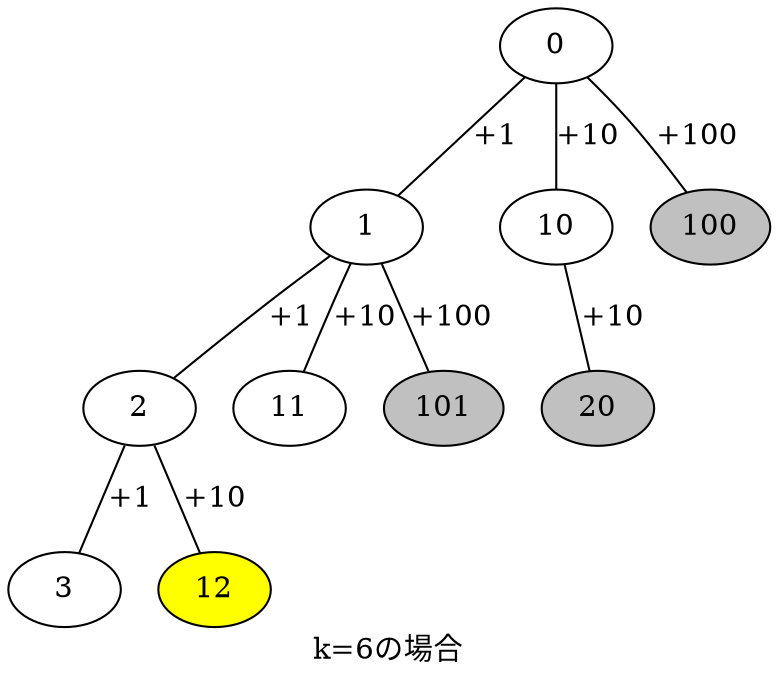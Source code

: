 graph g {
      graph[label="k=6の場合"];

      "0" -- "1" [label="+1"];
      "0" -- "10" [label="+10"];
      "0" -- "100" [label="+100"];
      "1" -- "2" [label="+1"];
      "1" -- "11A" [label="+10"];
      "1" -- "101A" [label="+100"];
      "10" -- "20" [label="+10"];
      "2" -- "3" [label="+1"];
      "2" -- "12" [label="+10"];

      "100"[style=filled,fillcolor=gray];

      "11A"[label="11"];

      "101A"[label="101",style=filled,fillcolor=gray];
      "20"[style=filled,fillcolor=gray];

      "12"[style=filled,fillcolor="yellow"];
      
      }